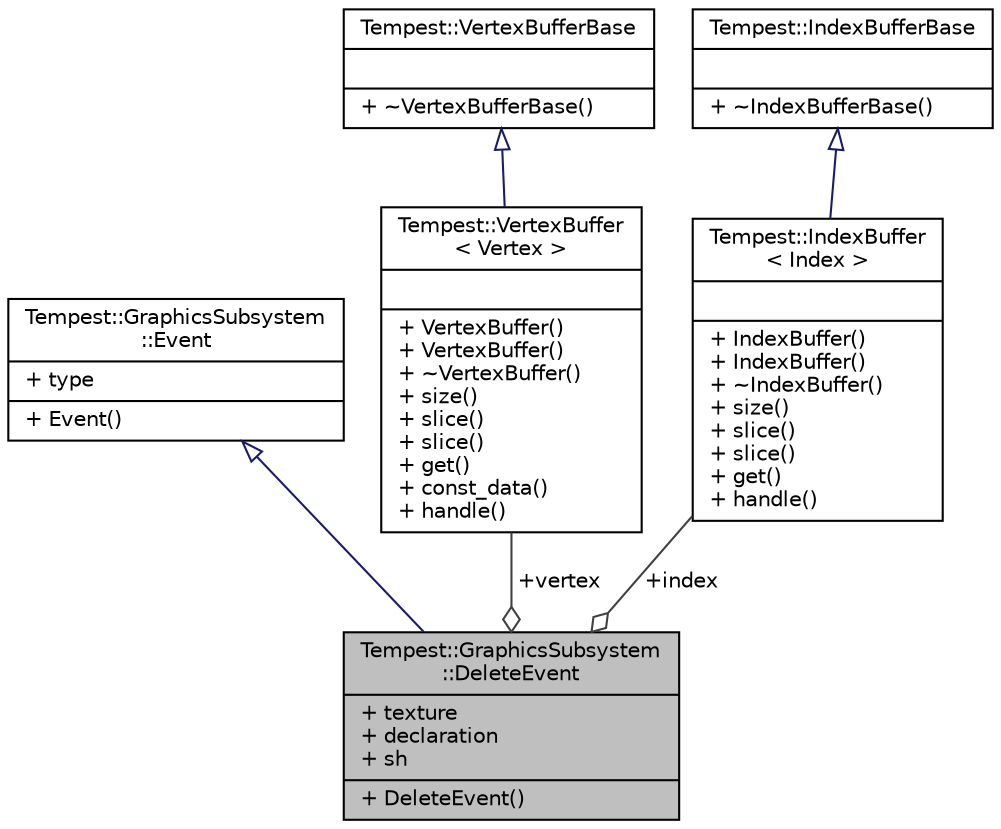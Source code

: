 digraph "Tempest::GraphicsSubsystem::DeleteEvent"
{
  edge [fontname="Helvetica",fontsize="10",labelfontname="Helvetica",labelfontsize="10"];
  node [fontname="Helvetica",fontsize="10",shape=record];
  Node2 [label="{Tempest::GraphicsSubsystem\l::DeleteEvent\n|+ texture\l+ declaration\l+ sh\l|+ DeleteEvent()\l}",height=0.2,width=0.4,color="black", fillcolor="grey75", style="filled", fontcolor="black"];
  Node3 -> Node2 [dir="back",color="midnightblue",fontsize="10",style="solid",arrowtail="onormal",fontname="Helvetica"];
  Node3 [label="{Tempest::GraphicsSubsystem\l::Event\n|+ type\l|+ Event()\l}",height=0.2,width=0.4,color="black", fillcolor="white", style="filled",URL="$struct_tempest_1_1_graphics_subsystem_1_1_event.html"];
  Node4 -> Node2 [color="grey25",fontsize="10",style="solid",label=" +vertex" ,arrowhead="odiamond",fontname="Helvetica"];
  Node4 [label="{Tempest::VertexBuffer\l\< Vertex \>\n||+ VertexBuffer()\l+ VertexBuffer()\l+ ~VertexBuffer()\l+ size()\l+ slice()\l+ slice()\l+ get()\l+ const_data()\l+ handle()\l}",height=0.2,width=0.4,color="black", fillcolor="white", style="filled",URL="$class_tempest_1_1_vertex_buffer.html"];
  Node5 -> Node4 [dir="back",color="midnightblue",fontsize="10",style="solid",arrowtail="onormal",fontname="Helvetica"];
  Node5 [label="{Tempest::VertexBufferBase\n||+ ~VertexBufferBase()\l}",height=0.2,width=0.4,color="black", fillcolor="white", style="filled",URL="$class_tempest_1_1_vertex_buffer_base.html"];
  Node6 -> Node2 [color="grey25",fontsize="10",style="solid",label=" +index" ,arrowhead="odiamond",fontname="Helvetica"];
  Node6 [label="{Tempest::IndexBuffer\l\< Index \>\n||+ IndexBuffer()\l+ IndexBuffer()\l+ ~IndexBuffer()\l+ size()\l+ slice()\l+ slice()\l+ get()\l+ handle()\l}",height=0.2,width=0.4,color="black", fillcolor="white", style="filled",URL="$class_tempest_1_1_index_buffer.html"];
  Node7 -> Node6 [dir="back",color="midnightblue",fontsize="10",style="solid",arrowtail="onormal",fontname="Helvetica"];
  Node7 [label="{Tempest::IndexBufferBase\n||+ ~IndexBufferBase()\l}",height=0.2,width=0.4,color="black", fillcolor="white", style="filled",URL="$class_tempest_1_1_index_buffer_base.html"];
}
